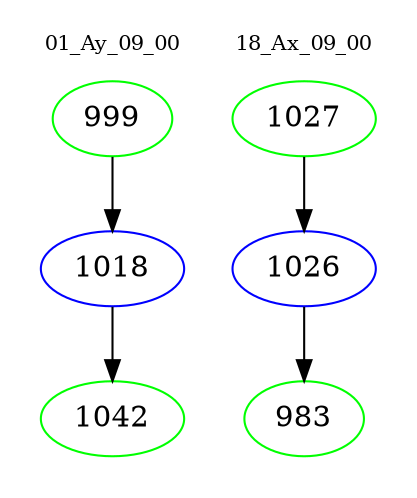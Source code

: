 digraph{
subgraph cluster_0 {
color = white
label = "01_Ay_09_00";
fontsize=10;
T0_999 [label="999", color="green"]
T0_999 -> T0_1018 [color="black"]
T0_1018 [label="1018", color="blue"]
T0_1018 -> T0_1042 [color="black"]
T0_1042 [label="1042", color="green"]
}
subgraph cluster_1 {
color = white
label = "18_Ax_09_00";
fontsize=10;
T1_1027 [label="1027", color="green"]
T1_1027 -> T1_1026 [color="black"]
T1_1026 [label="1026", color="blue"]
T1_1026 -> T1_983 [color="black"]
T1_983 [label="983", color="green"]
}
}
